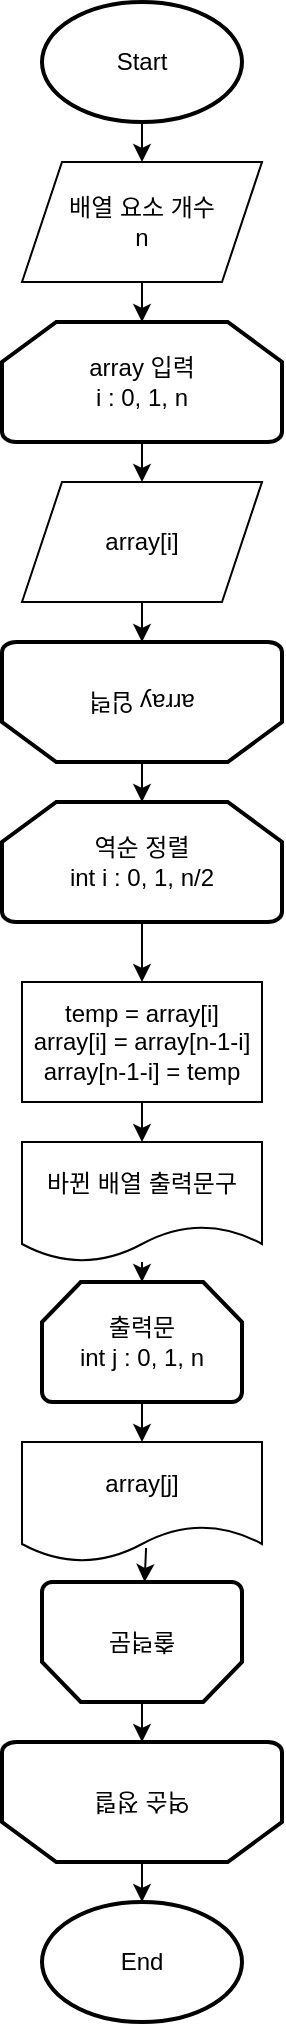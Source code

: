 <mxfile version="21.3.4" type="github">
  <diagram name="페이지-1" id="hvZIgERoVf_NU7rgpbD5">
    <mxGraphModel dx="840" dy="1039" grid="1" gridSize="10" guides="1" tooltips="1" connect="1" arrows="1" fold="1" page="1" pageScale="1" pageWidth="827" pageHeight="1169" math="0" shadow="0">
      <root>
        <mxCell id="0" />
        <mxCell id="1" parent="0" />
        <mxCell id="bGtndV-CN3Tlhhb5ca_9-6" style="edgeStyle=orthogonalEdgeStyle;rounded=0;orthogonalLoop=1;jettySize=auto;html=1;exitX=0.5;exitY=1;exitDx=0;exitDy=0;exitPerimeter=0;entryX=0.5;entryY=0;entryDx=0;entryDy=0;" edge="1" parent="1" source="bGtndV-CN3Tlhhb5ca_9-1" target="bGtndV-CN3Tlhhb5ca_9-2">
          <mxGeometry relative="1" as="geometry" />
        </mxCell>
        <mxCell id="bGtndV-CN3Tlhhb5ca_9-1" value="Start" style="strokeWidth=2;html=1;shape=mxgraph.flowchart.start_1;whiteSpace=wrap;" vertex="1" parent="1">
          <mxGeometry x="280" y="90" width="100" height="60" as="geometry" />
        </mxCell>
        <mxCell id="bGtndV-CN3Tlhhb5ca_9-7" style="edgeStyle=orthogonalEdgeStyle;rounded=0;orthogonalLoop=1;jettySize=auto;html=1;exitX=0.5;exitY=1;exitDx=0;exitDy=0;entryX=0.5;entryY=0;entryDx=0;entryDy=0;entryPerimeter=0;" edge="1" parent="1" source="bGtndV-CN3Tlhhb5ca_9-2" target="bGtndV-CN3Tlhhb5ca_9-3">
          <mxGeometry relative="1" as="geometry" />
        </mxCell>
        <mxCell id="bGtndV-CN3Tlhhb5ca_9-2" value="배열 요소 개수&lt;br&gt;n" style="shape=parallelogram;perimeter=parallelogramPerimeter;whiteSpace=wrap;html=1;fixedSize=1;" vertex="1" parent="1">
          <mxGeometry x="270" y="170" width="120" height="60" as="geometry" />
        </mxCell>
        <mxCell id="bGtndV-CN3Tlhhb5ca_9-8" style="edgeStyle=orthogonalEdgeStyle;rounded=0;orthogonalLoop=1;jettySize=auto;html=1;exitX=0.5;exitY=1;exitDx=0;exitDy=0;exitPerimeter=0;entryX=0.5;entryY=0;entryDx=0;entryDy=0;" edge="1" parent="1" source="bGtndV-CN3Tlhhb5ca_9-3" target="bGtndV-CN3Tlhhb5ca_9-4">
          <mxGeometry relative="1" as="geometry" />
        </mxCell>
        <mxCell id="bGtndV-CN3Tlhhb5ca_9-3" value="array 입력&lt;br&gt;i : 0, 1, n" style="strokeWidth=2;html=1;shape=mxgraph.flowchart.loop_limit;whiteSpace=wrap;" vertex="1" parent="1">
          <mxGeometry x="260" y="250" width="140" height="60" as="geometry" />
        </mxCell>
        <mxCell id="bGtndV-CN3Tlhhb5ca_9-9" style="edgeStyle=orthogonalEdgeStyle;rounded=0;orthogonalLoop=1;jettySize=auto;html=1;exitX=0.5;exitY=1;exitDx=0;exitDy=0;entryX=0.5;entryY=1;entryDx=0;entryDy=0;entryPerimeter=0;" edge="1" parent="1" source="bGtndV-CN3Tlhhb5ca_9-4" target="bGtndV-CN3Tlhhb5ca_9-5">
          <mxGeometry relative="1" as="geometry" />
        </mxCell>
        <mxCell id="bGtndV-CN3Tlhhb5ca_9-4" value="array[i]" style="shape=parallelogram;perimeter=parallelogramPerimeter;whiteSpace=wrap;html=1;fixedSize=1;" vertex="1" parent="1">
          <mxGeometry x="270" y="330" width="120" height="60" as="geometry" />
        </mxCell>
        <mxCell id="bGtndV-CN3Tlhhb5ca_9-17" style="edgeStyle=orthogonalEdgeStyle;rounded=0;orthogonalLoop=1;jettySize=auto;html=1;exitX=0.5;exitY=0;exitDx=0;exitDy=0;exitPerimeter=0;entryX=0.5;entryY=0;entryDx=0;entryDy=0;entryPerimeter=0;" edge="1" parent="1" source="bGtndV-CN3Tlhhb5ca_9-5" target="bGtndV-CN3Tlhhb5ca_9-10">
          <mxGeometry relative="1" as="geometry" />
        </mxCell>
        <mxCell id="bGtndV-CN3Tlhhb5ca_9-5" value="array 입력" style="strokeWidth=2;html=1;shape=mxgraph.flowchart.loop_limit;whiteSpace=wrap;rotation=-180;" vertex="1" parent="1">
          <mxGeometry x="260" y="410" width="140" height="60" as="geometry" />
        </mxCell>
        <mxCell id="bGtndV-CN3Tlhhb5ca_9-18" style="edgeStyle=orthogonalEdgeStyle;rounded=0;orthogonalLoop=1;jettySize=auto;html=1;exitX=0.5;exitY=1;exitDx=0;exitDy=0;exitPerimeter=0;" edge="1" parent="1" source="bGtndV-CN3Tlhhb5ca_9-10" target="bGtndV-CN3Tlhhb5ca_9-11">
          <mxGeometry relative="1" as="geometry" />
        </mxCell>
        <mxCell id="bGtndV-CN3Tlhhb5ca_9-10" value="역순 정렬&lt;br&gt;int i : 0, 1, n/2" style="strokeWidth=2;html=1;shape=mxgraph.flowchart.loop_limit;whiteSpace=wrap;" vertex="1" parent="1">
          <mxGeometry x="260" y="490" width="140" height="60" as="geometry" />
        </mxCell>
        <mxCell id="bGtndV-CN3Tlhhb5ca_9-19" style="edgeStyle=orthogonalEdgeStyle;rounded=0;orthogonalLoop=1;jettySize=auto;html=1;exitX=0.5;exitY=1;exitDx=0;exitDy=0;entryX=0.5;entryY=0;entryDx=0;entryDy=0;" edge="1" parent="1" source="bGtndV-CN3Tlhhb5ca_9-11" target="bGtndV-CN3Tlhhb5ca_9-14">
          <mxGeometry relative="1" as="geometry" />
        </mxCell>
        <mxCell id="bGtndV-CN3Tlhhb5ca_9-11" value="temp = array[i]&lt;br&gt;array[i] = array[n-1-i]&lt;br&gt;array[n-1-i] = temp" style="rounded=0;whiteSpace=wrap;html=1;" vertex="1" parent="1">
          <mxGeometry x="270" y="580" width="120" height="60" as="geometry" />
        </mxCell>
        <mxCell id="bGtndV-CN3Tlhhb5ca_9-22" style="edgeStyle=orthogonalEdgeStyle;rounded=0;orthogonalLoop=1;jettySize=auto;html=1;exitX=0.5;exitY=1;exitDx=0;exitDy=0;exitPerimeter=0;entryX=0.5;entryY=0;entryDx=0;entryDy=0;" edge="1" parent="1" source="bGtndV-CN3Tlhhb5ca_9-12" target="bGtndV-CN3Tlhhb5ca_9-13">
          <mxGeometry relative="1" as="geometry" />
        </mxCell>
        <mxCell id="bGtndV-CN3Tlhhb5ca_9-12" value="출력문&lt;br&gt;int j : 0, 1, n" style="strokeWidth=2;html=1;shape=mxgraph.flowchart.loop_limit;whiteSpace=wrap;" vertex="1" parent="1">
          <mxGeometry x="280" y="730" width="100" height="60" as="geometry" />
        </mxCell>
        <mxCell id="bGtndV-CN3Tlhhb5ca_9-13" value="array[j]" style="shape=document;whiteSpace=wrap;html=1;boundedLbl=1;" vertex="1" parent="1">
          <mxGeometry x="270" y="810" width="120" height="60" as="geometry" />
        </mxCell>
        <mxCell id="bGtndV-CN3Tlhhb5ca_9-14" value="바뀐 배열 출력문구" style="shape=document;whiteSpace=wrap;html=1;boundedLbl=1;" vertex="1" parent="1">
          <mxGeometry x="270" y="660" width="120" height="60" as="geometry" />
        </mxCell>
        <mxCell id="bGtndV-CN3Tlhhb5ca_9-24" style="edgeStyle=orthogonalEdgeStyle;rounded=0;orthogonalLoop=1;jettySize=auto;html=1;exitX=0.5;exitY=0;exitDx=0;exitDy=0;exitPerimeter=0;entryX=0.5;entryY=1;entryDx=0;entryDy=0;entryPerimeter=0;" edge="1" parent="1" source="bGtndV-CN3Tlhhb5ca_9-15" target="bGtndV-CN3Tlhhb5ca_9-16">
          <mxGeometry relative="1" as="geometry" />
        </mxCell>
        <mxCell id="bGtndV-CN3Tlhhb5ca_9-15" value="출력문" style="strokeWidth=2;html=1;shape=mxgraph.flowchart.loop_limit;whiteSpace=wrap;rotation=-180;" vertex="1" parent="1">
          <mxGeometry x="280" y="880" width="100" height="60" as="geometry" />
        </mxCell>
        <mxCell id="bGtndV-CN3Tlhhb5ca_9-29" style="edgeStyle=orthogonalEdgeStyle;rounded=0;orthogonalLoop=1;jettySize=auto;html=1;exitX=0.5;exitY=0;exitDx=0;exitDy=0;exitPerimeter=0;entryX=0.5;entryY=0;entryDx=0;entryDy=0;entryPerimeter=0;" edge="1" parent="1" source="bGtndV-CN3Tlhhb5ca_9-16" target="bGtndV-CN3Tlhhb5ca_9-28">
          <mxGeometry relative="1" as="geometry" />
        </mxCell>
        <mxCell id="bGtndV-CN3Tlhhb5ca_9-16" value="역순 정렬" style="strokeWidth=2;html=1;shape=mxgraph.flowchart.loop_limit;whiteSpace=wrap;rotation=-180;" vertex="1" parent="1">
          <mxGeometry x="260" y="960" width="140" height="60" as="geometry" />
        </mxCell>
        <mxCell id="bGtndV-CN3Tlhhb5ca_9-25" value="" style="endArrow=classic;html=1;rounded=0;exitX=0.517;exitY=0.883;exitDx=0;exitDy=0;exitPerimeter=0;" edge="1" parent="1" source="bGtndV-CN3Tlhhb5ca_9-13" target="bGtndV-CN3Tlhhb5ca_9-15">
          <mxGeometry width="50" height="50" relative="1" as="geometry">
            <mxPoint x="310" y="780" as="sourcePoint" />
            <mxPoint x="360" y="730" as="targetPoint" />
          </mxGeometry>
        </mxCell>
        <mxCell id="bGtndV-CN3Tlhhb5ca_9-27" value="" style="endArrow=classic;html=1;rounded=0;entryX=0.5;entryY=0;entryDx=0;entryDy=0;entryPerimeter=0;" edge="1" parent="1" source="bGtndV-CN3Tlhhb5ca_9-14" target="bGtndV-CN3Tlhhb5ca_9-12">
          <mxGeometry width="50" height="50" relative="1" as="geometry">
            <mxPoint x="310" y="780" as="sourcePoint" />
            <mxPoint x="360" y="730" as="targetPoint" />
          </mxGeometry>
        </mxCell>
        <mxCell id="bGtndV-CN3Tlhhb5ca_9-28" value="End" style="strokeWidth=2;html=1;shape=mxgraph.flowchart.start_1;whiteSpace=wrap;" vertex="1" parent="1">
          <mxGeometry x="280" y="1040" width="100" height="60" as="geometry" />
        </mxCell>
      </root>
    </mxGraphModel>
  </diagram>
</mxfile>
